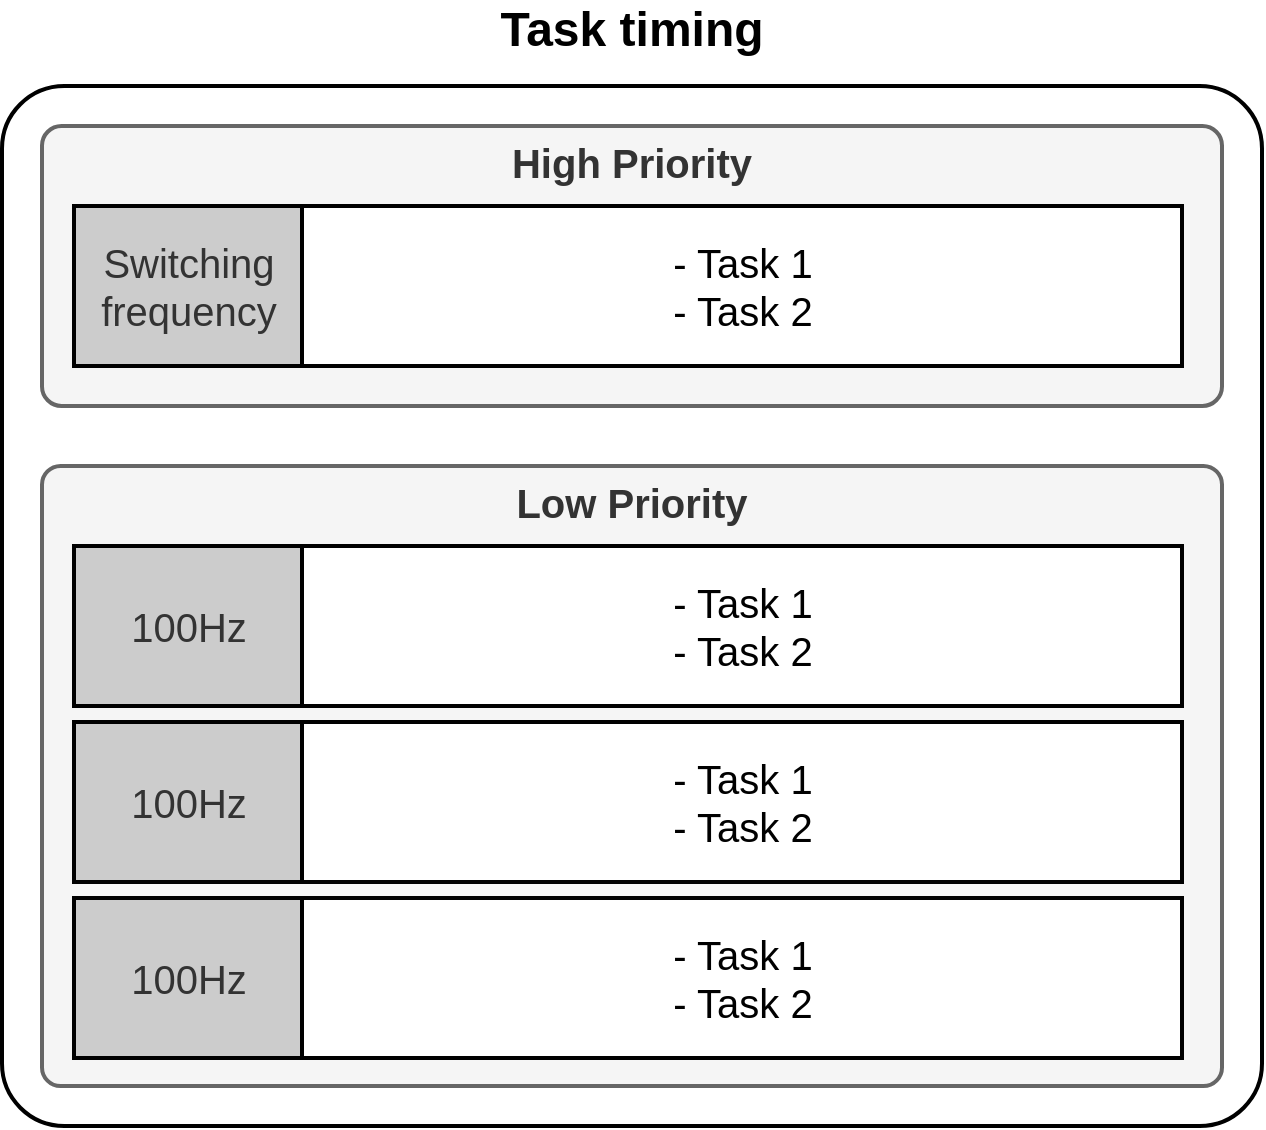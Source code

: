 <mxfile version="10.6.3" type="device"><diagram id="OkRJnq3ifSg4Vy38HYPf" name="Page-1"><mxGraphModel dx="1443" dy="793" grid="1" gridSize="10" guides="1" tooltips="1" connect="1" arrows="1" fold="1" page="1" pageScale="1" pageWidth="850" pageHeight="1100" math="0" shadow="0"><root><mxCell id="0"/><mxCell id="1" parent="0"/><mxCell id="9tIRkaBF2-hHiOZtHNtP-1" value="" style="rounded=1;whiteSpace=wrap;html=1;strokeWidth=2;shadow=0;imageAspect=1;arcSize=6;" parent="1" vertex="1"><mxGeometry x="140" y="80" width="630" height="520" as="geometry"/></mxCell><mxCell id="eWyxyhJjEOAxSBDDNmAi-75" value="Low Priority" style="rounded=1;whiteSpace=wrap;html=1;shadow=0;glass=0;comic=0;strokeWidth=2;fillColor=#f5f5f5;strokeColor=#666666;fontColor=#333333;verticalAlign=top;fontSize=20;fontStyle=1;arcSize=3;" vertex="1" parent="1"><mxGeometry x="160" y="270" width="590" height="310" as="geometry"/></mxCell><mxCell id="eWyxyhJjEOAxSBDDNmAi-67" value="High Priority" style="rounded=1;whiteSpace=wrap;html=1;shadow=0;glass=0;comic=0;strokeWidth=2;fillColor=#f5f5f5;strokeColor=#666666;fontColor=#333333;verticalAlign=top;fontSize=20;fontStyle=1;arcSize=7;" vertex="1" parent="1"><mxGeometry x="160" y="100" width="590" height="140" as="geometry"/></mxCell><mxCell id="9tIRkaBF2-hHiOZtHNtP-50" value="&lt;div style=&quot;font-size: 24px&quot;&gt;&lt;b&gt;&lt;font style=&quot;font-size: 24px&quot;&gt;Task timing&lt;/font&gt;&lt;/b&gt;&lt;/div&gt;" style="text;html=1;strokeColor=none;fillColor=none;align=center;verticalAlign=middle;whiteSpace=wrap;rounded=0;shadow=0;fontSize=20;" parent="1" vertex="1"><mxGeometry x="325" y="41" width="260" height="22" as="geometry"/></mxCell><mxCell id="eWyxyhJjEOAxSBDDNmAi-57" value="&lt;div style=&quot;font-size: 20px&quot;&gt;&lt;font style=&quot;font-size: 20px&quot;&gt;Switching&lt;/font&gt;&lt;/div&gt;&lt;div style=&quot;font-size: 20px&quot;&gt;&lt;font style=&quot;font-size: 20px&quot;&gt;frequency&lt;/font&gt;&lt;/div&gt;" style="html=1;rounded=0;shadow=0;glass=0;comic=0;strokeColor=#000000;strokeWidth=2;fillColor=#CCCCCC;fontColor=#333333;" vertex="1" parent="1"><mxGeometry x="176" y="140" width="114" height="80" as="geometry"/></mxCell><mxCell id="eWyxyhJjEOAxSBDDNmAi-58" value="&lt;div style=&quot;font-size: 20px&quot;&gt;&lt;font style=&quot;font-size: 20px&quot;&gt;- Task 1&lt;/font&gt;&lt;/div&gt;&lt;div style=&quot;font-size: 20px&quot;&gt;&lt;font style=&quot;font-size: 20px&quot;&gt;- Task 2&lt;br&gt;&lt;/font&gt;&lt;/div&gt;" style="html=1;rounded=0;shadow=0;glass=0;comic=0;strokeColor=#000000;strokeWidth=2;" vertex="1" parent="1"><mxGeometry x="290" y="140" width="440" height="80" as="geometry"/></mxCell><mxCell id="eWyxyhJjEOAxSBDDNmAi-61" value="&lt;div style=&quot;font-size: 20px&quot;&gt;&lt;font style=&quot;font-size: 20px&quot;&gt;100Hz&lt;/font&gt;&lt;/div&gt;" style="html=1;rounded=0;shadow=0;glass=0;comic=0;strokeColor=#000000;strokeWidth=2;fillColor=#CCCCCC;fontColor=#333333;" vertex="1" parent="1"><mxGeometry x="176" y="310" width="114" height="80" as="geometry"/></mxCell><mxCell id="eWyxyhJjEOAxSBDDNmAi-62" value="&lt;div style=&quot;font-size: 20px&quot;&gt;&lt;font style=&quot;font-size: 20px&quot;&gt;- Task 1&lt;/font&gt;&lt;/div&gt;&lt;div style=&quot;font-size: 20px&quot;&gt;&lt;font style=&quot;font-size: 20px&quot;&gt;- Task 2&lt;br&gt;&lt;/font&gt;&lt;/div&gt;" style="html=1;rounded=0;shadow=0;glass=0;comic=0;strokeColor=#000000;strokeWidth=2;" vertex="1" parent="1"><mxGeometry x="290" y="310" width="440" height="80" as="geometry"/></mxCell><mxCell id="eWyxyhJjEOAxSBDDNmAi-71" value="&lt;div style=&quot;font-size: 20px&quot;&gt;&lt;font style=&quot;font-size: 20px&quot;&gt;100Hz&lt;/font&gt;&lt;/div&gt;" style="html=1;rounded=0;shadow=0;glass=0;comic=0;strokeColor=#000000;strokeWidth=2;fillColor=#CCCCCC;fontColor=#333333;" vertex="1" parent="1"><mxGeometry x="176" y="486" width="114" height="80" as="geometry"/></mxCell><mxCell id="eWyxyhJjEOAxSBDDNmAi-72" value="&lt;div style=&quot;font-size: 20px&quot;&gt;&lt;font style=&quot;font-size: 20px&quot;&gt;- Task 1&lt;/font&gt;&lt;/div&gt;&lt;div style=&quot;font-size: 20px&quot;&gt;&lt;font style=&quot;font-size: 20px&quot;&gt;- Task 2&lt;br&gt;&lt;/font&gt;&lt;/div&gt;" style="html=1;rounded=0;shadow=0;glass=0;comic=0;strokeColor=#000000;strokeWidth=2;" vertex="1" parent="1"><mxGeometry x="290" y="486" width="440" height="80" as="geometry"/></mxCell><mxCell id="eWyxyhJjEOAxSBDDNmAi-73" value="&lt;div style=&quot;font-size: 20px&quot;&gt;&lt;font style=&quot;font-size: 20px&quot;&gt;100Hz&lt;/font&gt;&lt;/div&gt;" style="html=1;rounded=0;shadow=0;glass=0;comic=0;strokeColor=#000000;strokeWidth=2;fillColor=#CCCCCC;fontColor=#333333;" vertex="1" parent="1"><mxGeometry x="176" y="398" width="114" height="80" as="geometry"/></mxCell><mxCell id="eWyxyhJjEOAxSBDDNmAi-74" value="&lt;div style=&quot;font-size: 20px&quot;&gt;&lt;font style=&quot;font-size: 20px&quot;&gt;- Task 1&lt;/font&gt;&lt;/div&gt;&lt;div style=&quot;font-size: 20px&quot;&gt;&lt;font style=&quot;font-size: 20px&quot;&gt;- Task 2&lt;br&gt;&lt;/font&gt;&lt;/div&gt;" style="html=1;rounded=0;shadow=0;glass=0;comic=0;strokeColor=#000000;strokeWidth=2;" vertex="1" parent="1"><mxGeometry x="290" y="398" width="440" height="80" as="geometry"/></mxCell></root></mxGraphModel></diagram></mxfile>